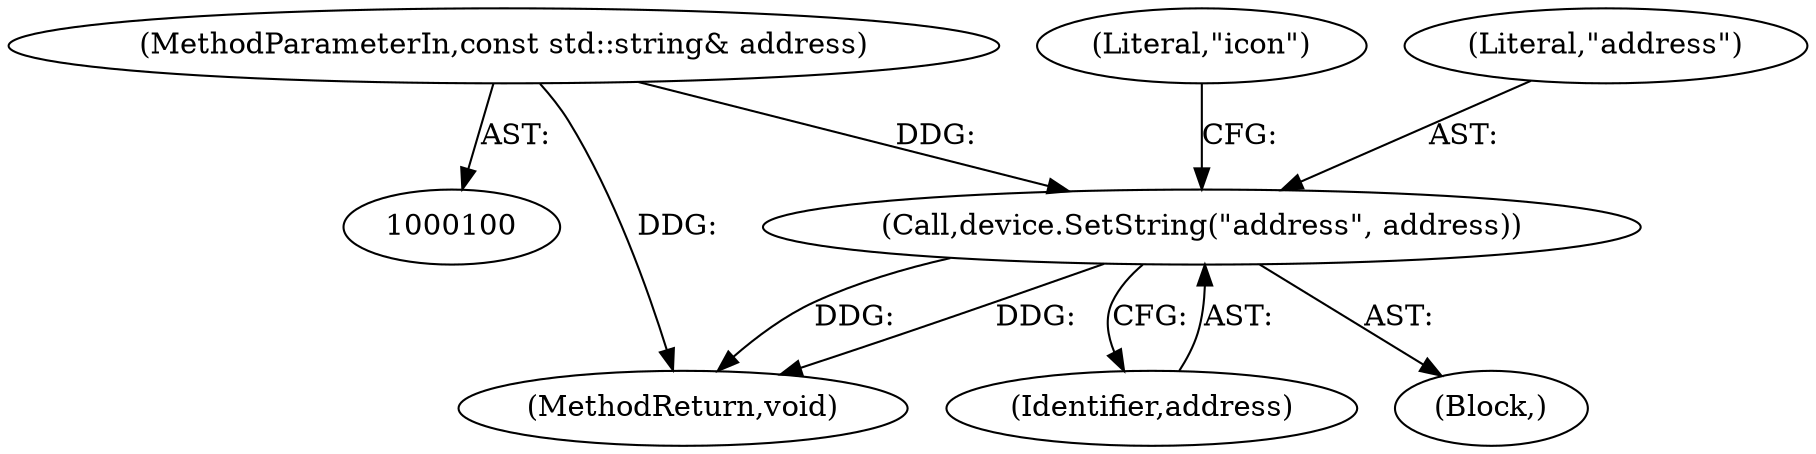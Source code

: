 digraph "1_Chrome_0a38f71865b63025dce4de1f8cca71979c48d14d_3@del" {
"1000111" [label="(Call,device.SetString(\"address\", address))"];
"1000102" [label="(MethodParameterIn,const std::string& address)"];
"1000115" [label="(Literal,\"icon\")"];
"1000102" [label="(MethodParameterIn,const std::string& address)"];
"1000111" [label="(Call,device.SetString(\"address\", address))"];
"1000106" [label="(Block,)"];
"1000126" [label="(MethodReturn,void)"];
"1000113" [label="(Identifier,address)"];
"1000112" [label="(Literal,\"address\")"];
"1000111" -> "1000106"  [label="AST: "];
"1000111" -> "1000113"  [label="CFG: "];
"1000112" -> "1000111"  [label="AST: "];
"1000113" -> "1000111"  [label="AST: "];
"1000115" -> "1000111"  [label="CFG: "];
"1000111" -> "1000126"  [label="DDG: "];
"1000111" -> "1000126"  [label="DDG: "];
"1000102" -> "1000111"  [label="DDG: "];
"1000102" -> "1000100"  [label="AST: "];
"1000102" -> "1000126"  [label="DDG: "];
}
